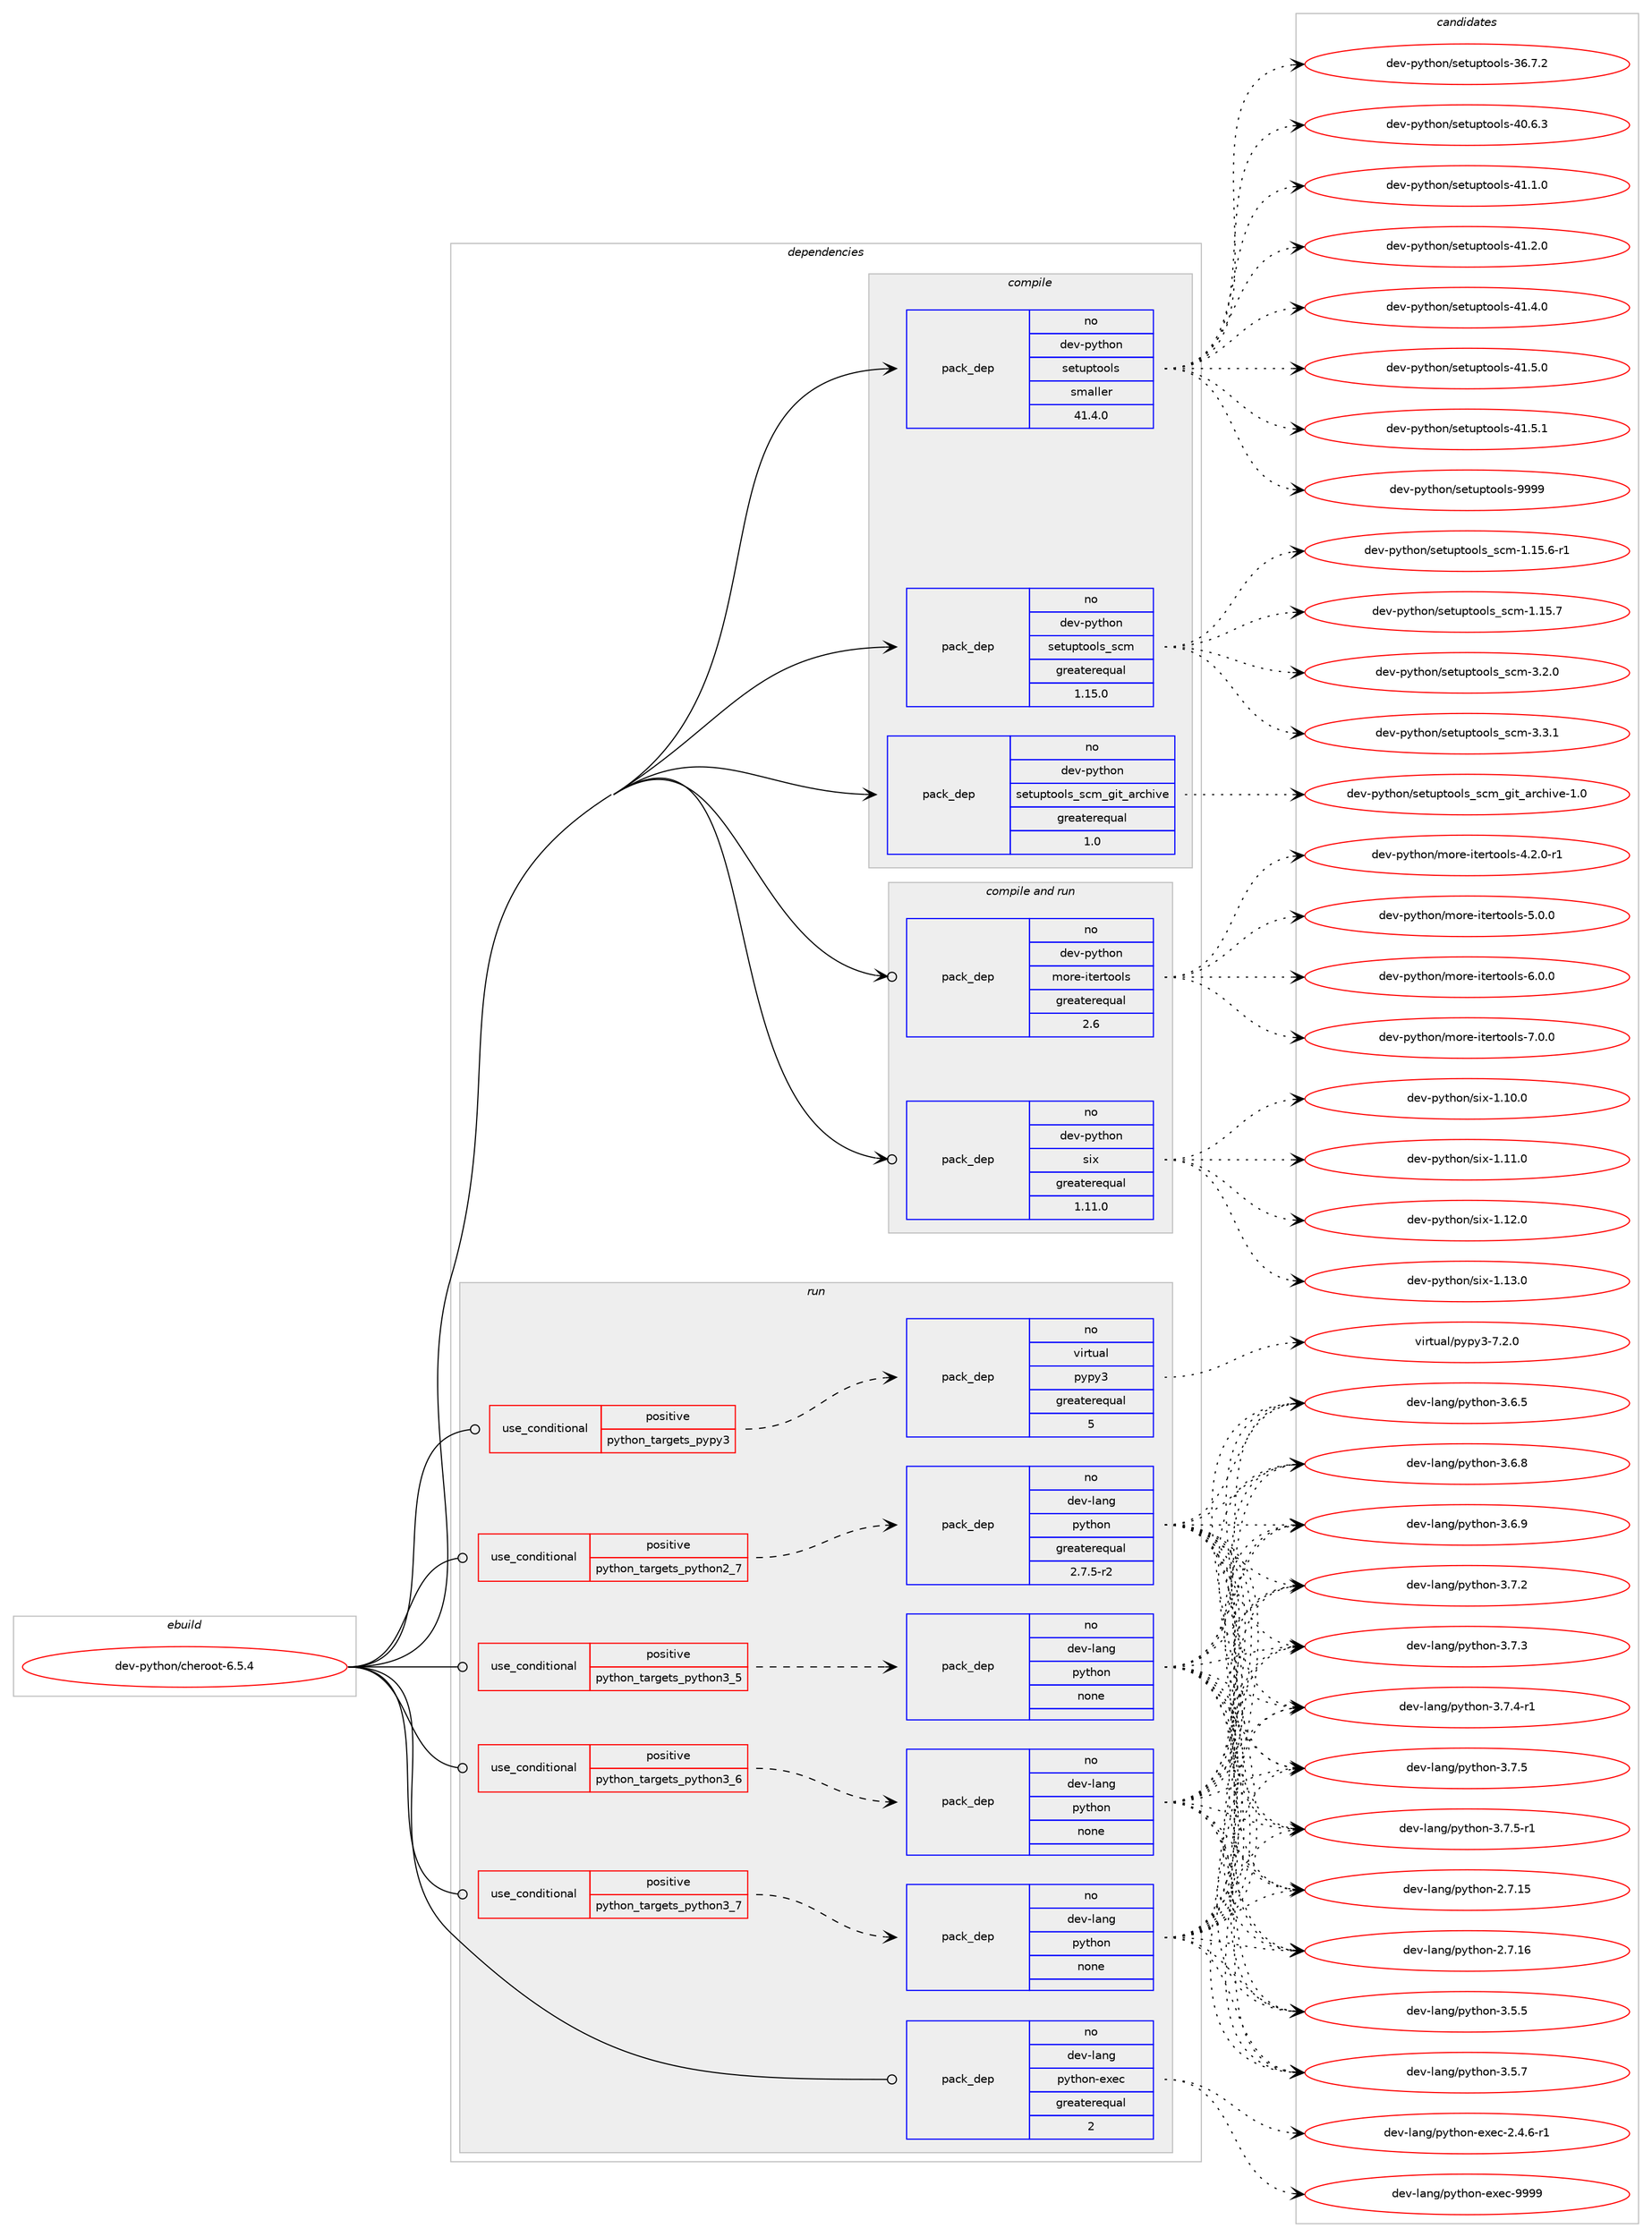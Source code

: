 digraph prolog {

# *************
# Graph options
# *************

newrank=true;
concentrate=true;
compound=true;
graph [rankdir=LR,fontname=Helvetica,fontsize=10,ranksep=1.5];#, ranksep=2.5, nodesep=0.2];
edge  [arrowhead=vee];
node  [fontname=Helvetica,fontsize=10];

# **********
# The ebuild
# **********

subgraph cluster_leftcol {
color=gray;
rank=same;
label=<<i>ebuild</i>>;
id [label="dev-python/cheroot-6.5.4", color=red, width=4, href="../dev-python/cheroot-6.5.4.svg"];
}

# ****************
# The dependencies
# ****************

subgraph cluster_midcol {
color=gray;
label=<<i>dependencies</i>>;
subgraph cluster_compile {
fillcolor="#eeeeee";
style=filled;
label=<<i>compile</i>>;
subgraph pack449463 {
dependency598696 [label=<<TABLE BORDER="0" CELLBORDER="1" CELLSPACING="0" CELLPADDING="4" WIDTH="220"><TR><TD ROWSPAN="6" CELLPADDING="30">pack_dep</TD></TR><TR><TD WIDTH="110">no</TD></TR><TR><TD>dev-python</TD></TR><TR><TD>setuptools</TD></TR><TR><TD>smaller</TD></TR><TR><TD>41.4.0</TD></TR></TABLE>>, shape=none, color=blue];
}
id:e -> dependency598696:w [weight=20,style="solid",arrowhead="vee"];
subgraph pack449464 {
dependency598697 [label=<<TABLE BORDER="0" CELLBORDER="1" CELLSPACING="0" CELLPADDING="4" WIDTH="220"><TR><TD ROWSPAN="6" CELLPADDING="30">pack_dep</TD></TR><TR><TD WIDTH="110">no</TD></TR><TR><TD>dev-python</TD></TR><TR><TD>setuptools_scm</TD></TR><TR><TD>greaterequal</TD></TR><TR><TD>1.15.0</TD></TR></TABLE>>, shape=none, color=blue];
}
id:e -> dependency598697:w [weight=20,style="solid",arrowhead="vee"];
subgraph pack449465 {
dependency598698 [label=<<TABLE BORDER="0" CELLBORDER="1" CELLSPACING="0" CELLPADDING="4" WIDTH="220"><TR><TD ROWSPAN="6" CELLPADDING="30">pack_dep</TD></TR><TR><TD WIDTH="110">no</TD></TR><TR><TD>dev-python</TD></TR><TR><TD>setuptools_scm_git_archive</TD></TR><TR><TD>greaterequal</TD></TR><TR><TD>1.0</TD></TR></TABLE>>, shape=none, color=blue];
}
id:e -> dependency598698:w [weight=20,style="solid",arrowhead="vee"];
}
subgraph cluster_compileandrun {
fillcolor="#eeeeee";
style=filled;
label=<<i>compile and run</i>>;
subgraph pack449466 {
dependency598699 [label=<<TABLE BORDER="0" CELLBORDER="1" CELLSPACING="0" CELLPADDING="4" WIDTH="220"><TR><TD ROWSPAN="6" CELLPADDING="30">pack_dep</TD></TR><TR><TD WIDTH="110">no</TD></TR><TR><TD>dev-python</TD></TR><TR><TD>more-itertools</TD></TR><TR><TD>greaterequal</TD></TR><TR><TD>2.6</TD></TR></TABLE>>, shape=none, color=blue];
}
id:e -> dependency598699:w [weight=20,style="solid",arrowhead="odotvee"];
subgraph pack449467 {
dependency598700 [label=<<TABLE BORDER="0" CELLBORDER="1" CELLSPACING="0" CELLPADDING="4" WIDTH="220"><TR><TD ROWSPAN="6" CELLPADDING="30">pack_dep</TD></TR><TR><TD WIDTH="110">no</TD></TR><TR><TD>dev-python</TD></TR><TR><TD>six</TD></TR><TR><TD>greaterequal</TD></TR><TR><TD>1.11.0</TD></TR></TABLE>>, shape=none, color=blue];
}
id:e -> dependency598700:w [weight=20,style="solid",arrowhead="odotvee"];
}
subgraph cluster_run {
fillcolor="#eeeeee";
style=filled;
label=<<i>run</i>>;
subgraph cond137454 {
dependency598701 [label=<<TABLE BORDER="0" CELLBORDER="1" CELLSPACING="0" CELLPADDING="4"><TR><TD ROWSPAN="3" CELLPADDING="10">use_conditional</TD></TR><TR><TD>positive</TD></TR><TR><TD>python_targets_pypy3</TD></TR></TABLE>>, shape=none, color=red];
subgraph pack449468 {
dependency598702 [label=<<TABLE BORDER="0" CELLBORDER="1" CELLSPACING="0" CELLPADDING="4" WIDTH="220"><TR><TD ROWSPAN="6" CELLPADDING="30">pack_dep</TD></TR><TR><TD WIDTH="110">no</TD></TR><TR><TD>virtual</TD></TR><TR><TD>pypy3</TD></TR><TR><TD>greaterequal</TD></TR><TR><TD>5</TD></TR></TABLE>>, shape=none, color=blue];
}
dependency598701:e -> dependency598702:w [weight=20,style="dashed",arrowhead="vee"];
}
id:e -> dependency598701:w [weight=20,style="solid",arrowhead="odot"];
subgraph cond137455 {
dependency598703 [label=<<TABLE BORDER="0" CELLBORDER="1" CELLSPACING="0" CELLPADDING="4"><TR><TD ROWSPAN="3" CELLPADDING="10">use_conditional</TD></TR><TR><TD>positive</TD></TR><TR><TD>python_targets_python2_7</TD></TR></TABLE>>, shape=none, color=red];
subgraph pack449469 {
dependency598704 [label=<<TABLE BORDER="0" CELLBORDER="1" CELLSPACING="0" CELLPADDING="4" WIDTH="220"><TR><TD ROWSPAN="6" CELLPADDING="30">pack_dep</TD></TR><TR><TD WIDTH="110">no</TD></TR><TR><TD>dev-lang</TD></TR><TR><TD>python</TD></TR><TR><TD>greaterequal</TD></TR><TR><TD>2.7.5-r2</TD></TR></TABLE>>, shape=none, color=blue];
}
dependency598703:e -> dependency598704:w [weight=20,style="dashed",arrowhead="vee"];
}
id:e -> dependency598703:w [weight=20,style="solid",arrowhead="odot"];
subgraph cond137456 {
dependency598705 [label=<<TABLE BORDER="0" CELLBORDER="1" CELLSPACING="0" CELLPADDING="4"><TR><TD ROWSPAN="3" CELLPADDING="10">use_conditional</TD></TR><TR><TD>positive</TD></TR><TR><TD>python_targets_python3_5</TD></TR></TABLE>>, shape=none, color=red];
subgraph pack449470 {
dependency598706 [label=<<TABLE BORDER="0" CELLBORDER="1" CELLSPACING="0" CELLPADDING="4" WIDTH="220"><TR><TD ROWSPAN="6" CELLPADDING="30">pack_dep</TD></TR><TR><TD WIDTH="110">no</TD></TR><TR><TD>dev-lang</TD></TR><TR><TD>python</TD></TR><TR><TD>none</TD></TR><TR><TD></TD></TR></TABLE>>, shape=none, color=blue];
}
dependency598705:e -> dependency598706:w [weight=20,style="dashed",arrowhead="vee"];
}
id:e -> dependency598705:w [weight=20,style="solid",arrowhead="odot"];
subgraph cond137457 {
dependency598707 [label=<<TABLE BORDER="0" CELLBORDER="1" CELLSPACING="0" CELLPADDING="4"><TR><TD ROWSPAN="3" CELLPADDING="10">use_conditional</TD></TR><TR><TD>positive</TD></TR><TR><TD>python_targets_python3_6</TD></TR></TABLE>>, shape=none, color=red];
subgraph pack449471 {
dependency598708 [label=<<TABLE BORDER="0" CELLBORDER="1" CELLSPACING="0" CELLPADDING="4" WIDTH="220"><TR><TD ROWSPAN="6" CELLPADDING="30">pack_dep</TD></TR><TR><TD WIDTH="110">no</TD></TR><TR><TD>dev-lang</TD></TR><TR><TD>python</TD></TR><TR><TD>none</TD></TR><TR><TD></TD></TR></TABLE>>, shape=none, color=blue];
}
dependency598707:e -> dependency598708:w [weight=20,style="dashed",arrowhead="vee"];
}
id:e -> dependency598707:w [weight=20,style="solid",arrowhead="odot"];
subgraph cond137458 {
dependency598709 [label=<<TABLE BORDER="0" CELLBORDER="1" CELLSPACING="0" CELLPADDING="4"><TR><TD ROWSPAN="3" CELLPADDING="10">use_conditional</TD></TR><TR><TD>positive</TD></TR><TR><TD>python_targets_python3_7</TD></TR></TABLE>>, shape=none, color=red];
subgraph pack449472 {
dependency598710 [label=<<TABLE BORDER="0" CELLBORDER="1" CELLSPACING="0" CELLPADDING="4" WIDTH="220"><TR><TD ROWSPAN="6" CELLPADDING="30">pack_dep</TD></TR><TR><TD WIDTH="110">no</TD></TR><TR><TD>dev-lang</TD></TR><TR><TD>python</TD></TR><TR><TD>none</TD></TR><TR><TD></TD></TR></TABLE>>, shape=none, color=blue];
}
dependency598709:e -> dependency598710:w [weight=20,style="dashed",arrowhead="vee"];
}
id:e -> dependency598709:w [weight=20,style="solid",arrowhead="odot"];
subgraph pack449473 {
dependency598711 [label=<<TABLE BORDER="0" CELLBORDER="1" CELLSPACING="0" CELLPADDING="4" WIDTH="220"><TR><TD ROWSPAN="6" CELLPADDING="30">pack_dep</TD></TR><TR><TD WIDTH="110">no</TD></TR><TR><TD>dev-lang</TD></TR><TR><TD>python-exec</TD></TR><TR><TD>greaterequal</TD></TR><TR><TD>2</TD></TR></TABLE>>, shape=none, color=blue];
}
id:e -> dependency598711:w [weight=20,style="solid",arrowhead="odot"];
}
}

# **************
# The candidates
# **************

subgraph cluster_choices {
rank=same;
color=gray;
label=<<i>candidates</i>>;

subgraph choice449463 {
color=black;
nodesep=1;
choice100101118451121211161041111104711510111611711211611111110811545515446554650 [label="dev-python/setuptools-36.7.2", color=red, width=4,href="../dev-python/setuptools-36.7.2.svg"];
choice100101118451121211161041111104711510111611711211611111110811545524846544651 [label="dev-python/setuptools-40.6.3", color=red, width=4,href="../dev-python/setuptools-40.6.3.svg"];
choice100101118451121211161041111104711510111611711211611111110811545524946494648 [label="dev-python/setuptools-41.1.0", color=red, width=4,href="../dev-python/setuptools-41.1.0.svg"];
choice100101118451121211161041111104711510111611711211611111110811545524946504648 [label="dev-python/setuptools-41.2.0", color=red, width=4,href="../dev-python/setuptools-41.2.0.svg"];
choice100101118451121211161041111104711510111611711211611111110811545524946524648 [label="dev-python/setuptools-41.4.0", color=red, width=4,href="../dev-python/setuptools-41.4.0.svg"];
choice100101118451121211161041111104711510111611711211611111110811545524946534648 [label="dev-python/setuptools-41.5.0", color=red, width=4,href="../dev-python/setuptools-41.5.0.svg"];
choice100101118451121211161041111104711510111611711211611111110811545524946534649 [label="dev-python/setuptools-41.5.1", color=red, width=4,href="../dev-python/setuptools-41.5.1.svg"];
choice10010111845112121116104111110471151011161171121161111111081154557575757 [label="dev-python/setuptools-9999", color=red, width=4,href="../dev-python/setuptools-9999.svg"];
dependency598696:e -> choice100101118451121211161041111104711510111611711211611111110811545515446554650:w [style=dotted,weight="100"];
dependency598696:e -> choice100101118451121211161041111104711510111611711211611111110811545524846544651:w [style=dotted,weight="100"];
dependency598696:e -> choice100101118451121211161041111104711510111611711211611111110811545524946494648:w [style=dotted,weight="100"];
dependency598696:e -> choice100101118451121211161041111104711510111611711211611111110811545524946504648:w [style=dotted,weight="100"];
dependency598696:e -> choice100101118451121211161041111104711510111611711211611111110811545524946524648:w [style=dotted,weight="100"];
dependency598696:e -> choice100101118451121211161041111104711510111611711211611111110811545524946534648:w [style=dotted,weight="100"];
dependency598696:e -> choice100101118451121211161041111104711510111611711211611111110811545524946534649:w [style=dotted,weight="100"];
dependency598696:e -> choice10010111845112121116104111110471151011161171121161111111081154557575757:w [style=dotted,weight="100"];
}
subgraph choice449464 {
color=black;
nodesep=1;
choice10010111845112121116104111110471151011161171121161111111081159511599109454946495346544511449 [label="dev-python/setuptools_scm-1.15.6-r1", color=red, width=4,href="../dev-python/setuptools_scm-1.15.6-r1.svg"];
choice1001011184511212111610411111047115101116117112116111111108115951159910945494649534655 [label="dev-python/setuptools_scm-1.15.7", color=red, width=4,href="../dev-python/setuptools_scm-1.15.7.svg"];
choice10010111845112121116104111110471151011161171121161111111081159511599109455146504648 [label="dev-python/setuptools_scm-3.2.0", color=red, width=4,href="../dev-python/setuptools_scm-3.2.0.svg"];
choice10010111845112121116104111110471151011161171121161111111081159511599109455146514649 [label="dev-python/setuptools_scm-3.3.1", color=red, width=4,href="../dev-python/setuptools_scm-3.3.1.svg"];
dependency598697:e -> choice10010111845112121116104111110471151011161171121161111111081159511599109454946495346544511449:w [style=dotted,weight="100"];
dependency598697:e -> choice1001011184511212111610411111047115101116117112116111111108115951159910945494649534655:w [style=dotted,weight="100"];
dependency598697:e -> choice10010111845112121116104111110471151011161171121161111111081159511599109455146504648:w [style=dotted,weight="100"];
dependency598697:e -> choice10010111845112121116104111110471151011161171121161111111081159511599109455146514649:w [style=dotted,weight="100"];
}
subgraph choice449465 {
color=black;
nodesep=1;
choice100101118451121211161041111104711510111611711211611111110811595115991099510310511695971149910410511810145494648 [label="dev-python/setuptools_scm_git_archive-1.0", color=red, width=4,href="../dev-python/setuptools_scm_git_archive-1.0.svg"];
dependency598698:e -> choice100101118451121211161041111104711510111611711211611111110811595115991099510310511695971149910410511810145494648:w [style=dotted,weight="100"];
}
subgraph choice449466 {
color=black;
nodesep=1;
choice1001011184511212111610411111047109111114101451051161011141161111111081154552465046484511449 [label="dev-python/more-itertools-4.2.0-r1", color=red, width=4,href="../dev-python/more-itertools-4.2.0-r1.svg"];
choice100101118451121211161041111104710911111410145105116101114116111111108115455346484648 [label="dev-python/more-itertools-5.0.0", color=red, width=4,href="../dev-python/more-itertools-5.0.0.svg"];
choice100101118451121211161041111104710911111410145105116101114116111111108115455446484648 [label="dev-python/more-itertools-6.0.0", color=red, width=4,href="../dev-python/more-itertools-6.0.0.svg"];
choice100101118451121211161041111104710911111410145105116101114116111111108115455546484648 [label="dev-python/more-itertools-7.0.0", color=red, width=4,href="../dev-python/more-itertools-7.0.0.svg"];
dependency598699:e -> choice1001011184511212111610411111047109111114101451051161011141161111111081154552465046484511449:w [style=dotted,weight="100"];
dependency598699:e -> choice100101118451121211161041111104710911111410145105116101114116111111108115455346484648:w [style=dotted,weight="100"];
dependency598699:e -> choice100101118451121211161041111104710911111410145105116101114116111111108115455446484648:w [style=dotted,weight="100"];
dependency598699:e -> choice100101118451121211161041111104710911111410145105116101114116111111108115455546484648:w [style=dotted,weight="100"];
}
subgraph choice449467 {
color=black;
nodesep=1;
choice100101118451121211161041111104711510512045494649484648 [label="dev-python/six-1.10.0", color=red, width=4,href="../dev-python/six-1.10.0.svg"];
choice100101118451121211161041111104711510512045494649494648 [label="dev-python/six-1.11.0", color=red, width=4,href="../dev-python/six-1.11.0.svg"];
choice100101118451121211161041111104711510512045494649504648 [label="dev-python/six-1.12.0", color=red, width=4,href="../dev-python/six-1.12.0.svg"];
choice100101118451121211161041111104711510512045494649514648 [label="dev-python/six-1.13.0", color=red, width=4,href="../dev-python/six-1.13.0.svg"];
dependency598700:e -> choice100101118451121211161041111104711510512045494649484648:w [style=dotted,weight="100"];
dependency598700:e -> choice100101118451121211161041111104711510512045494649494648:w [style=dotted,weight="100"];
dependency598700:e -> choice100101118451121211161041111104711510512045494649504648:w [style=dotted,weight="100"];
dependency598700:e -> choice100101118451121211161041111104711510512045494649514648:w [style=dotted,weight="100"];
}
subgraph choice449468 {
color=black;
nodesep=1;
choice118105114116117971084711212111212151455546504648 [label="virtual/pypy3-7.2.0", color=red, width=4,href="../virtual/pypy3-7.2.0.svg"];
dependency598702:e -> choice118105114116117971084711212111212151455546504648:w [style=dotted,weight="100"];
}
subgraph choice449469 {
color=black;
nodesep=1;
choice10010111845108971101034711212111610411111045504655464953 [label="dev-lang/python-2.7.15", color=red, width=4,href="../dev-lang/python-2.7.15.svg"];
choice10010111845108971101034711212111610411111045504655464954 [label="dev-lang/python-2.7.16", color=red, width=4,href="../dev-lang/python-2.7.16.svg"];
choice100101118451089711010347112121116104111110455146534653 [label="dev-lang/python-3.5.5", color=red, width=4,href="../dev-lang/python-3.5.5.svg"];
choice100101118451089711010347112121116104111110455146534655 [label="dev-lang/python-3.5.7", color=red, width=4,href="../dev-lang/python-3.5.7.svg"];
choice100101118451089711010347112121116104111110455146544653 [label="dev-lang/python-3.6.5", color=red, width=4,href="../dev-lang/python-3.6.5.svg"];
choice100101118451089711010347112121116104111110455146544656 [label="dev-lang/python-3.6.8", color=red, width=4,href="../dev-lang/python-3.6.8.svg"];
choice100101118451089711010347112121116104111110455146544657 [label="dev-lang/python-3.6.9", color=red, width=4,href="../dev-lang/python-3.6.9.svg"];
choice100101118451089711010347112121116104111110455146554650 [label="dev-lang/python-3.7.2", color=red, width=4,href="../dev-lang/python-3.7.2.svg"];
choice100101118451089711010347112121116104111110455146554651 [label="dev-lang/python-3.7.3", color=red, width=4,href="../dev-lang/python-3.7.3.svg"];
choice1001011184510897110103471121211161041111104551465546524511449 [label="dev-lang/python-3.7.4-r1", color=red, width=4,href="../dev-lang/python-3.7.4-r1.svg"];
choice100101118451089711010347112121116104111110455146554653 [label="dev-lang/python-3.7.5", color=red, width=4,href="../dev-lang/python-3.7.5.svg"];
choice1001011184510897110103471121211161041111104551465546534511449 [label="dev-lang/python-3.7.5-r1", color=red, width=4,href="../dev-lang/python-3.7.5-r1.svg"];
dependency598704:e -> choice10010111845108971101034711212111610411111045504655464953:w [style=dotted,weight="100"];
dependency598704:e -> choice10010111845108971101034711212111610411111045504655464954:w [style=dotted,weight="100"];
dependency598704:e -> choice100101118451089711010347112121116104111110455146534653:w [style=dotted,weight="100"];
dependency598704:e -> choice100101118451089711010347112121116104111110455146534655:w [style=dotted,weight="100"];
dependency598704:e -> choice100101118451089711010347112121116104111110455146544653:w [style=dotted,weight="100"];
dependency598704:e -> choice100101118451089711010347112121116104111110455146544656:w [style=dotted,weight="100"];
dependency598704:e -> choice100101118451089711010347112121116104111110455146544657:w [style=dotted,weight="100"];
dependency598704:e -> choice100101118451089711010347112121116104111110455146554650:w [style=dotted,weight="100"];
dependency598704:e -> choice100101118451089711010347112121116104111110455146554651:w [style=dotted,weight="100"];
dependency598704:e -> choice1001011184510897110103471121211161041111104551465546524511449:w [style=dotted,weight="100"];
dependency598704:e -> choice100101118451089711010347112121116104111110455146554653:w [style=dotted,weight="100"];
dependency598704:e -> choice1001011184510897110103471121211161041111104551465546534511449:w [style=dotted,weight="100"];
}
subgraph choice449470 {
color=black;
nodesep=1;
choice10010111845108971101034711212111610411111045504655464953 [label="dev-lang/python-2.7.15", color=red, width=4,href="../dev-lang/python-2.7.15.svg"];
choice10010111845108971101034711212111610411111045504655464954 [label="dev-lang/python-2.7.16", color=red, width=4,href="../dev-lang/python-2.7.16.svg"];
choice100101118451089711010347112121116104111110455146534653 [label="dev-lang/python-3.5.5", color=red, width=4,href="../dev-lang/python-3.5.5.svg"];
choice100101118451089711010347112121116104111110455146534655 [label="dev-lang/python-3.5.7", color=red, width=4,href="../dev-lang/python-3.5.7.svg"];
choice100101118451089711010347112121116104111110455146544653 [label="dev-lang/python-3.6.5", color=red, width=4,href="../dev-lang/python-3.6.5.svg"];
choice100101118451089711010347112121116104111110455146544656 [label="dev-lang/python-3.6.8", color=red, width=4,href="../dev-lang/python-3.6.8.svg"];
choice100101118451089711010347112121116104111110455146544657 [label="dev-lang/python-3.6.9", color=red, width=4,href="../dev-lang/python-3.6.9.svg"];
choice100101118451089711010347112121116104111110455146554650 [label="dev-lang/python-3.7.2", color=red, width=4,href="../dev-lang/python-3.7.2.svg"];
choice100101118451089711010347112121116104111110455146554651 [label="dev-lang/python-3.7.3", color=red, width=4,href="../dev-lang/python-3.7.3.svg"];
choice1001011184510897110103471121211161041111104551465546524511449 [label="dev-lang/python-3.7.4-r1", color=red, width=4,href="../dev-lang/python-3.7.4-r1.svg"];
choice100101118451089711010347112121116104111110455146554653 [label="dev-lang/python-3.7.5", color=red, width=4,href="../dev-lang/python-3.7.5.svg"];
choice1001011184510897110103471121211161041111104551465546534511449 [label="dev-lang/python-3.7.5-r1", color=red, width=4,href="../dev-lang/python-3.7.5-r1.svg"];
dependency598706:e -> choice10010111845108971101034711212111610411111045504655464953:w [style=dotted,weight="100"];
dependency598706:e -> choice10010111845108971101034711212111610411111045504655464954:w [style=dotted,weight="100"];
dependency598706:e -> choice100101118451089711010347112121116104111110455146534653:w [style=dotted,weight="100"];
dependency598706:e -> choice100101118451089711010347112121116104111110455146534655:w [style=dotted,weight="100"];
dependency598706:e -> choice100101118451089711010347112121116104111110455146544653:w [style=dotted,weight="100"];
dependency598706:e -> choice100101118451089711010347112121116104111110455146544656:w [style=dotted,weight="100"];
dependency598706:e -> choice100101118451089711010347112121116104111110455146544657:w [style=dotted,weight="100"];
dependency598706:e -> choice100101118451089711010347112121116104111110455146554650:w [style=dotted,weight="100"];
dependency598706:e -> choice100101118451089711010347112121116104111110455146554651:w [style=dotted,weight="100"];
dependency598706:e -> choice1001011184510897110103471121211161041111104551465546524511449:w [style=dotted,weight="100"];
dependency598706:e -> choice100101118451089711010347112121116104111110455146554653:w [style=dotted,weight="100"];
dependency598706:e -> choice1001011184510897110103471121211161041111104551465546534511449:w [style=dotted,weight="100"];
}
subgraph choice449471 {
color=black;
nodesep=1;
choice10010111845108971101034711212111610411111045504655464953 [label="dev-lang/python-2.7.15", color=red, width=4,href="../dev-lang/python-2.7.15.svg"];
choice10010111845108971101034711212111610411111045504655464954 [label="dev-lang/python-2.7.16", color=red, width=4,href="../dev-lang/python-2.7.16.svg"];
choice100101118451089711010347112121116104111110455146534653 [label="dev-lang/python-3.5.5", color=red, width=4,href="../dev-lang/python-3.5.5.svg"];
choice100101118451089711010347112121116104111110455146534655 [label="dev-lang/python-3.5.7", color=red, width=4,href="../dev-lang/python-3.5.7.svg"];
choice100101118451089711010347112121116104111110455146544653 [label="dev-lang/python-3.6.5", color=red, width=4,href="../dev-lang/python-3.6.5.svg"];
choice100101118451089711010347112121116104111110455146544656 [label="dev-lang/python-3.6.8", color=red, width=4,href="../dev-lang/python-3.6.8.svg"];
choice100101118451089711010347112121116104111110455146544657 [label="dev-lang/python-3.6.9", color=red, width=4,href="../dev-lang/python-3.6.9.svg"];
choice100101118451089711010347112121116104111110455146554650 [label="dev-lang/python-3.7.2", color=red, width=4,href="../dev-lang/python-3.7.2.svg"];
choice100101118451089711010347112121116104111110455146554651 [label="dev-lang/python-3.7.3", color=red, width=4,href="../dev-lang/python-3.7.3.svg"];
choice1001011184510897110103471121211161041111104551465546524511449 [label="dev-lang/python-3.7.4-r1", color=red, width=4,href="../dev-lang/python-3.7.4-r1.svg"];
choice100101118451089711010347112121116104111110455146554653 [label="dev-lang/python-3.7.5", color=red, width=4,href="../dev-lang/python-3.7.5.svg"];
choice1001011184510897110103471121211161041111104551465546534511449 [label="dev-lang/python-3.7.5-r1", color=red, width=4,href="../dev-lang/python-3.7.5-r1.svg"];
dependency598708:e -> choice10010111845108971101034711212111610411111045504655464953:w [style=dotted,weight="100"];
dependency598708:e -> choice10010111845108971101034711212111610411111045504655464954:w [style=dotted,weight="100"];
dependency598708:e -> choice100101118451089711010347112121116104111110455146534653:w [style=dotted,weight="100"];
dependency598708:e -> choice100101118451089711010347112121116104111110455146534655:w [style=dotted,weight="100"];
dependency598708:e -> choice100101118451089711010347112121116104111110455146544653:w [style=dotted,weight="100"];
dependency598708:e -> choice100101118451089711010347112121116104111110455146544656:w [style=dotted,weight="100"];
dependency598708:e -> choice100101118451089711010347112121116104111110455146544657:w [style=dotted,weight="100"];
dependency598708:e -> choice100101118451089711010347112121116104111110455146554650:w [style=dotted,weight="100"];
dependency598708:e -> choice100101118451089711010347112121116104111110455146554651:w [style=dotted,weight="100"];
dependency598708:e -> choice1001011184510897110103471121211161041111104551465546524511449:w [style=dotted,weight="100"];
dependency598708:e -> choice100101118451089711010347112121116104111110455146554653:w [style=dotted,weight="100"];
dependency598708:e -> choice1001011184510897110103471121211161041111104551465546534511449:w [style=dotted,weight="100"];
}
subgraph choice449472 {
color=black;
nodesep=1;
choice10010111845108971101034711212111610411111045504655464953 [label="dev-lang/python-2.7.15", color=red, width=4,href="../dev-lang/python-2.7.15.svg"];
choice10010111845108971101034711212111610411111045504655464954 [label="dev-lang/python-2.7.16", color=red, width=4,href="../dev-lang/python-2.7.16.svg"];
choice100101118451089711010347112121116104111110455146534653 [label="dev-lang/python-3.5.5", color=red, width=4,href="../dev-lang/python-3.5.5.svg"];
choice100101118451089711010347112121116104111110455146534655 [label="dev-lang/python-3.5.7", color=red, width=4,href="../dev-lang/python-3.5.7.svg"];
choice100101118451089711010347112121116104111110455146544653 [label="dev-lang/python-3.6.5", color=red, width=4,href="../dev-lang/python-3.6.5.svg"];
choice100101118451089711010347112121116104111110455146544656 [label="dev-lang/python-3.6.8", color=red, width=4,href="../dev-lang/python-3.6.8.svg"];
choice100101118451089711010347112121116104111110455146544657 [label="dev-lang/python-3.6.9", color=red, width=4,href="../dev-lang/python-3.6.9.svg"];
choice100101118451089711010347112121116104111110455146554650 [label="dev-lang/python-3.7.2", color=red, width=4,href="../dev-lang/python-3.7.2.svg"];
choice100101118451089711010347112121116104111110455146554651 [label="dev-lang/python-3.7.3", color=red, width=4,href="../dev-lang/python-3.7.3.svg"];
choice1001011184510897110103471121211161041111104551465546524511449 [label="dev-lang/python-3.7.4-r1", color=red, width=4,href="../dev-lang/python-3.7.4-r1.svg"];
choice100101118451089711010347112121116104111110455146554653 [label="dev-lang/python-3.7.5", color=red, width=4,href="../dev-lang/python-3.7.5.svg"];
choice1001011184510897110103471121211161041111104551465546534511449 [label="dev-lang/python-3.7.5-r1", color=red, width=4,href="../dev-lang/python-3.7.5-r1.svg"];
dependency598710:e -> choice10010111845108971101034711212111610411111045504655464953:w [style=dotted,weight="100"];
dependency598710:e -> choice10010111845108971101034711212111610411111045504655464954:w [style=dotted,weight="100"];
dependency598710:e -> choice100101118451089711010347112121116104111110455146534653:w [style=dotted,weight="100"];
dependency598710:e -> choice100101118451089711010347112121116104111110455146534655:w [style=dotted,weight="100"];
dependency598710:e -> choice100101118451089711010347112121116104111110455146544653:w [style=dotted,weight="100"];
dependency598710:e -> choice100101118451089711010347112121116104111110455146544656:w [style=dotted,weight="100"];
dependency598710:e -> choice100101118451089711010347112121116104111110455146544657:w [style=dotted,weight="100"];
dependency598710:e -> choice100101118451089711010347112121116104111110455146554650:w [style=dotted,weight="100"];
dependency598710:e -> choice100101118451089711010347112121116104111110455146554651:w [style=dotted,weight="100"];
dependency598710:e -> choice1001011184510897110103471121211161041111104551465546524511449:w [style=dotted,weight="100"];
dependency598710:e -> choice100101118451089711010347112121116104111110455146554653:w [style=dotted,weight="100"];
dependency598710:e -> choice1001011184510897110103471121211161041111104551465546534511449:w [style=dotted,weight="100"];
}
subgraph choice449473 {
color=black;
nodesep=1;
choice10010111845108971101034711212111610411111045101120101994550465246544511449 [label="dev-lang/python-exec-2.4.6-r1", color=red, width=4,href="../dev-lang/python-exec-2.4.6-r1.svg"];
choice10010111845108971101034711212111610411111045101120101994557575757 [label="dev-lang/python-exec-9999", color=red, width=4,href="../dev-lang/python-exec-9999.svg"];
dependency598711:e -> choice10010111845108971101034711212111610411111045101120101994550465246544511449:w [style=dotted,weight="100"];
dependency598711:e -> choice10010111845108971101034711212111610411111045101120101994557575757:w [style=dotted,weight="100"];
}
}

}
